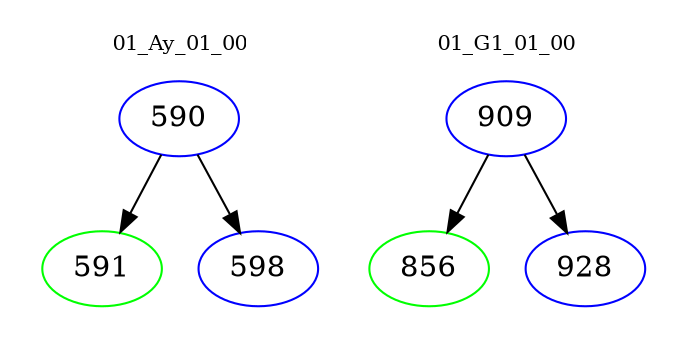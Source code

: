 digraph{
subgraph cluster_0 {
color = white
label = "01_Ay_01_00";
fontsize=10;
T0_590 [label="590", color="blue"]
T0_590 -> T0_591 [color="black"]
T0_591 [label="591", color="green"]
T0_590 -> T0_598 [color="black"]
T0_598 [label="598", color="blue"]
}
subgraph cluster_1 {
color = white
label = "01_G1_01_00";
fontsize=10;
T1_909 [label="909", color="blue"]
T1_909 -> T1_856 [color="black"]
T1_856 [label="856", color="green"]
T1_909 -> T1_928 [color="black"]
T1_928 [label="928", color="blue"]
}
}
